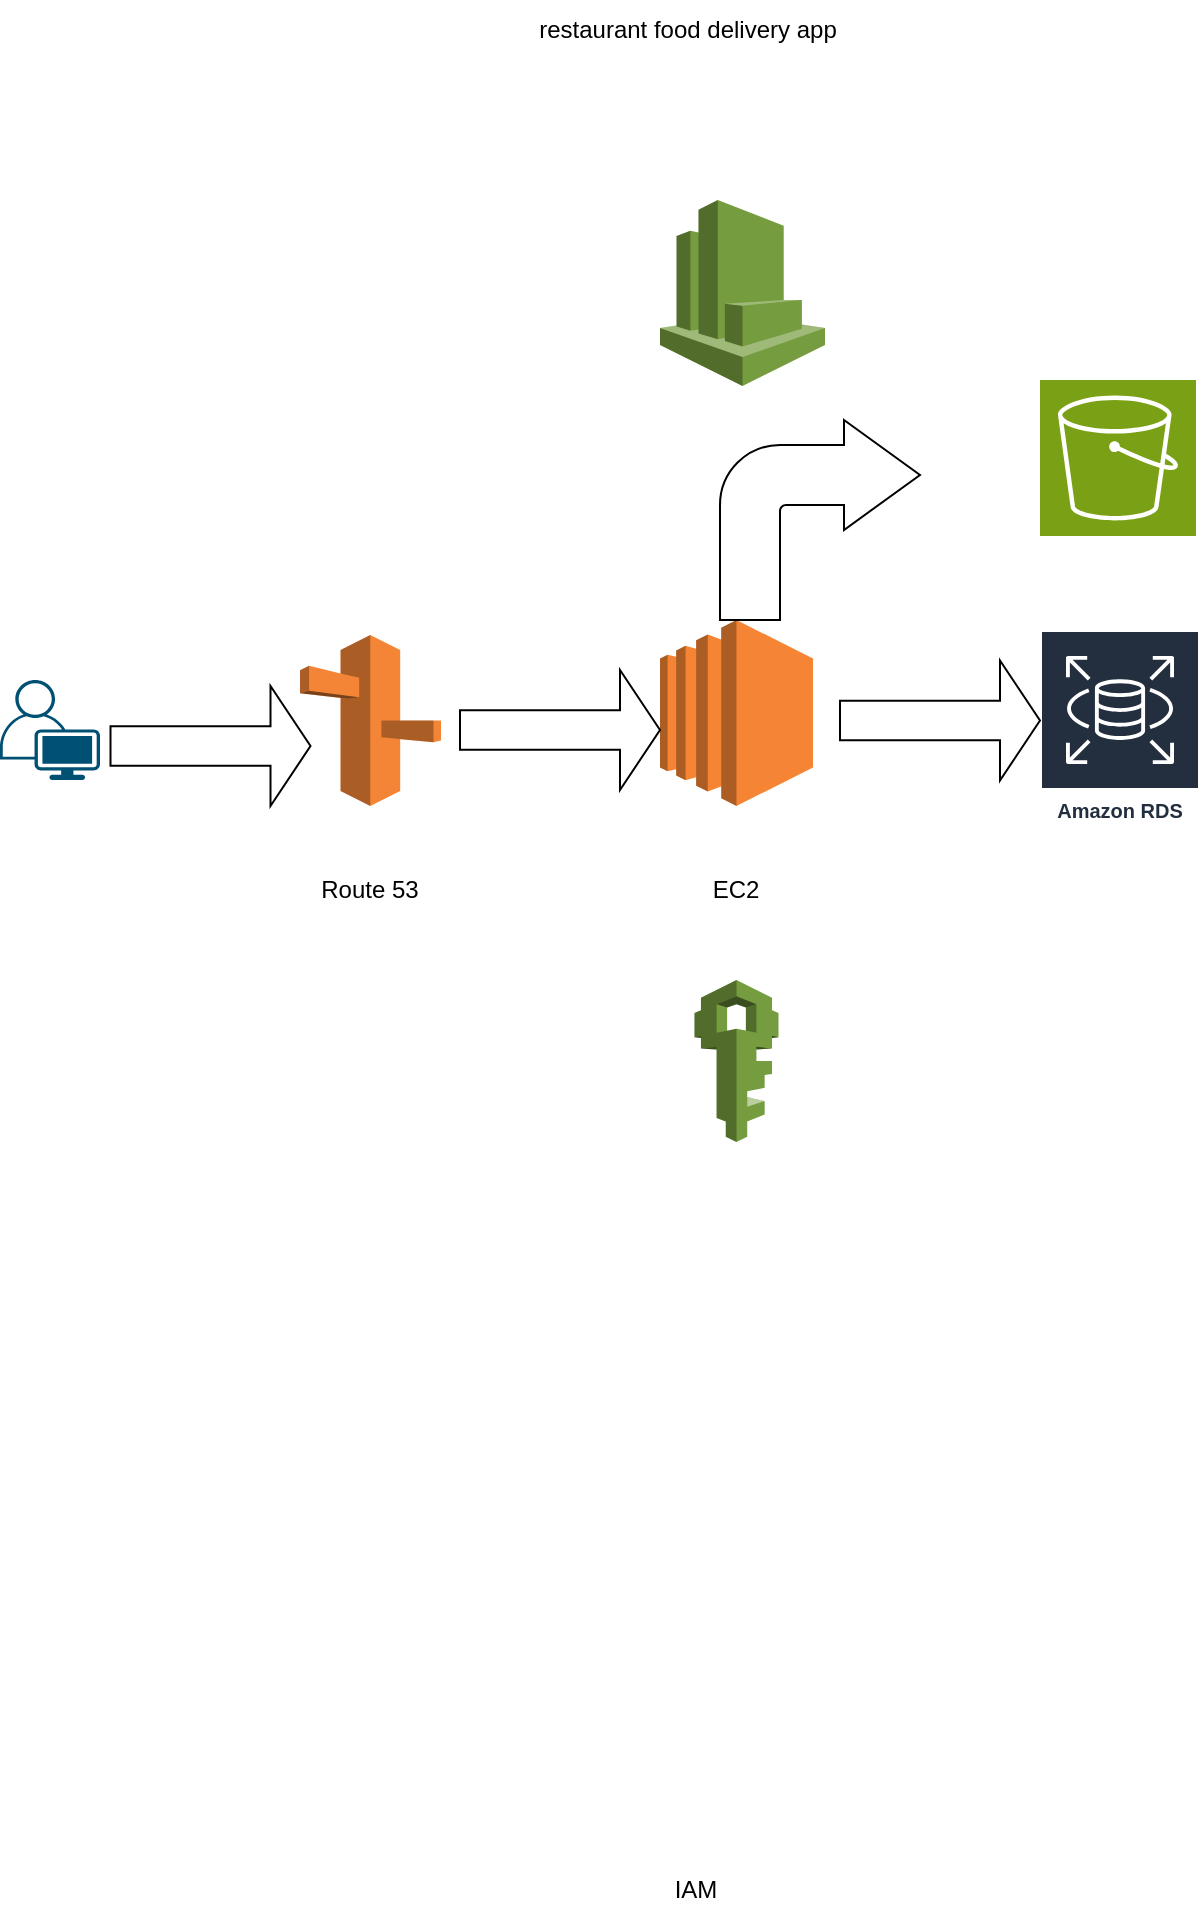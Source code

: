 <mxfile version="22.0.8" type="github">
  <diagram name="Page-1" id="VsmWE-DmiUkpjAb7zMRD">
    <mxGraphModel dx="1266" dy="1823" grid="1" gridSize="10" guides="1" tooltips="1" connect="1" arrows="1" fold="1" page="1" pageScale="1" pageWidth="827" pageHeight="1169" math="0" shadow="0">
      <root>
        <mxCell id="0" />
        <mxCell id="1" parent="0" />
        <mxCell id="jl_IBWY0WhHe96FOX9Ji-1" value="" style="outlineConnect=0;dashed=0;verticalLabelPosition=bottom;verticalAlign=top;align=center;html=1;shape=mxgraph.aws3.ec2;fillColor=#F58534;gradientColor=none;" parent="1" vertex="1">
          <mxGeometry x="400" y="-130" width="76.5" height="93" as="geometry" />
        </mxCell>
        <mxCell id="aLV7nFI_5ERvQfm9b1BL-1" value="EC2" style="text;html=1;strokeColor=none;fillColor=none;align=center;verticalAlign=middle;whiteSpace=wrap;rounded=0;" parent="1" vertex="1">
          <mxGeometry x="408.25" y="-10" width="60" height="30" as="geometry" />
        </mxCell>
        <mxCell id="aLV7nFI_5ERvQfm9b1BL-2" value="" style="sketch=0;points=[[0,0,0],[0.25,0,0],[0.5,0,0],[0.75,0,0],[1,0,0],[0,1,0],[0.25,1,0],[0.5,1,0],[0.75,1,0],[1,1,0],[0,0.25,0],[0,0.5,0],[0,0.75,0],[1,0.25,0],[1,0.5,0],[1,0.75,0]];outlineConnect=0;fontColor=#232F3E;fillColor=#7AA116;strokeColor=#ffffff;dashed=0;verticalLabelPosition=bottom;verticalAlign=top;align=center;html=1;fontSize=12;fontStyle=0;aspect=fixed;shape=mxgraph.aws4.resourceIcon;resIcon=mxgraph.aws4.s3;" parent="1" vertex="1">
          <mxGeometry x="590" y="-250" width="78" height="78" as="geometry" />
        </mxCell>
        <mxCell id="aLV7nFI_5ERvQfm9b1BL-3" value="" style="outlineConnect=0;dashed=0;verticalLabelPosition=bottom;verticalAlign=top;align=center;html=1;shape=mxgraph.aws3.route_53;fillColor=#F58536;gradientColor=none;" parent="1" vertex="1">
          <mxGeometry x="220" y="-122.5" width="70.5" height="85.5" as="geometry" />
        </mxCell>
        <mxCell id="aLV7nFI_5ERvQfm9b1BL-4" value="Route 53&lt;br&gt;" style="text;html=1;strokeColor=none;fillColor=none;align=center;verticalAlign=middle;whiteSpace=wrap;rounded=0;" parent="1" vertex="1">
          <mxGeometry x="225.25" y="-10" width="60" height="30" as="geometry" />
        </mxCell>
        <mxCell id="aLV7nFI_5ERvQfm9b1BL-8" value="" style="points=[[0.35,0,0],[0.98,0.51,0],[1,0.71,0],[0.67,1,0],[0,0.795,0],[0,0.65,0]];verticalLabelPosition=bottom;sketch=0;html=1;verticalAlign=top;aspect=fixed;align=center;pointerEvents=1;shape=mxgraph.cisco19.user;fillColor=#005073;strokeColor=none;" parent="1" vertex="1">
          <mxGeometry x="70" y="-100" width="50" height="50" as="geometry" />
        </mxCell>
        <mxCell id="aLV7nFI_5ERvQfm9b1BL-9" value="Amazon RDS" style="sketch=0;outlineConnect=0;fontColor=#232F3E;gradientColor=none;strokeColor=#ffffff;fillColor=#232F3E;dashed=0;verticalLabelPosition=middle;verticalAlign=bottom;align=center;html=1;whiteSpace=wrap;fontSize=10;fontStyle=1;spacing=3;shape=mxgraph.aws4.productIcon;prIcon=mxgraph.aws4.rds;" parent="1" vertex="1">
          <mxGeometry x="590" y="-125" width="80" height="100" as="geometry" />
        </mxCell>
        <mxCell id="aLV7nFI_5ERvQfm9b1BL-14" value="" style="html=1;shadow=0;dashed=0;align=center;verticalAlign=middle;shape=mxgraph.arrows2.arrow;dy=0.67;dx=20;notch=0;" parent="1" vertex="1">
          <mxGeometry x="125.25" y="-97" width="100" height="60" as="geometry" />
        </mxCell>
        <mxCell id="aLV7nFI_5ERvQfm9b1BL-15" value="" style="html=1;shadow=0;dashed=0;align=center;verticalAlign=middle;shape=mxgraph.arrows2.arrow;dy=0.67;dx=20;notch=0;" parent="1" vertex="1">
          <mxGeometry x="300" y="-105" width="100" height="60" as="geometry" />
        </mxCell>
        <mxCell id="aLV7nFI_5ERvQfm9b1BL-24" value="" style="html=1;shadow=0;dashed=0;align=center;verticalAlign=middle;shape=mxgraph.arrows2.arrow;dy=0.67;dx=20;notch=0;" parent="1" vertex="1">
          <mxGeometry x="490" y="-109.75" width="100" height="60" as="geometry" />
        </mxCell>
        <mxCell id="aLV7nFI_5ERvQfm9b1BL-26" value="" style="html=1;shadow=0;dashed=0;align=center;verticalAlign=middle;shape=mxgraph.arrows2.bendArrow;dy=15;dx=38;notch=0;arrowHead=55;rounded=1;" parent="1" vertex="1">
          <mxGeometry x="430" y="-230" width="100" height="100" as="geometry" />
        </mxCell>
        <mxCell id="aLV7nFI_5ERvQfm9b1BL-27" value="" style="outlineConnect=0;dashed=0;verticalLabelPosition=bottom;verticalAlign=top;align=center;html=1;shape=mxgraph.aws3.iam;fillColor=#759C3E;gradientColor=none;" parent="1" vertex="1">
          <mxGeometry x="417.25" y="50" width="42" height="81" as="geometry" />
        </mxCell>
        <mxCell id="aLV7nFI_5ERvQfm9b1BL-29" value="IAM" style="text;html=1;strokeColor=none;fillColor=none;align=center;verticalAlign=middle;whiteSpace=wrap;rounded=0;" parent="1" vertex="1">
          <mxGeometry x="388.25" y="490" width="60" height="30" as="geometry" />
        </mxCell>
        <mxCell id="QH5Kmpn6BxqlCqavOY-P-1" value="" style="outlineConnect=0;dashed=0;verticalLabelPosition=bottom;verticalAlign=top;align=center;html=1;shape=mxgraph.aws3.cloudwatch;fillColor=#759C3E;gradientColor=none;" parent="1" vertex="1">
          <mxGeometry x="400" y="-340" width="82.5" height="93" as="geometry" />
        </mxCell>
        <mxCell id="6SUtxSul8Cp7zznhZvQq-1" value="restaurant food delivery app" style="text;html=1;strokeColor=none;fillColor=none;align=center;verticalAlign=middle;whiteSpace=wrap;rounded=0;" vertex="1" parent="1">
          <mxGeometry x="204" y="-440" width="420" height="30" as="geometry" />
        </mxCell>
      </root>
    </mxGraphModel>
  </diagram>
</mxfile>
